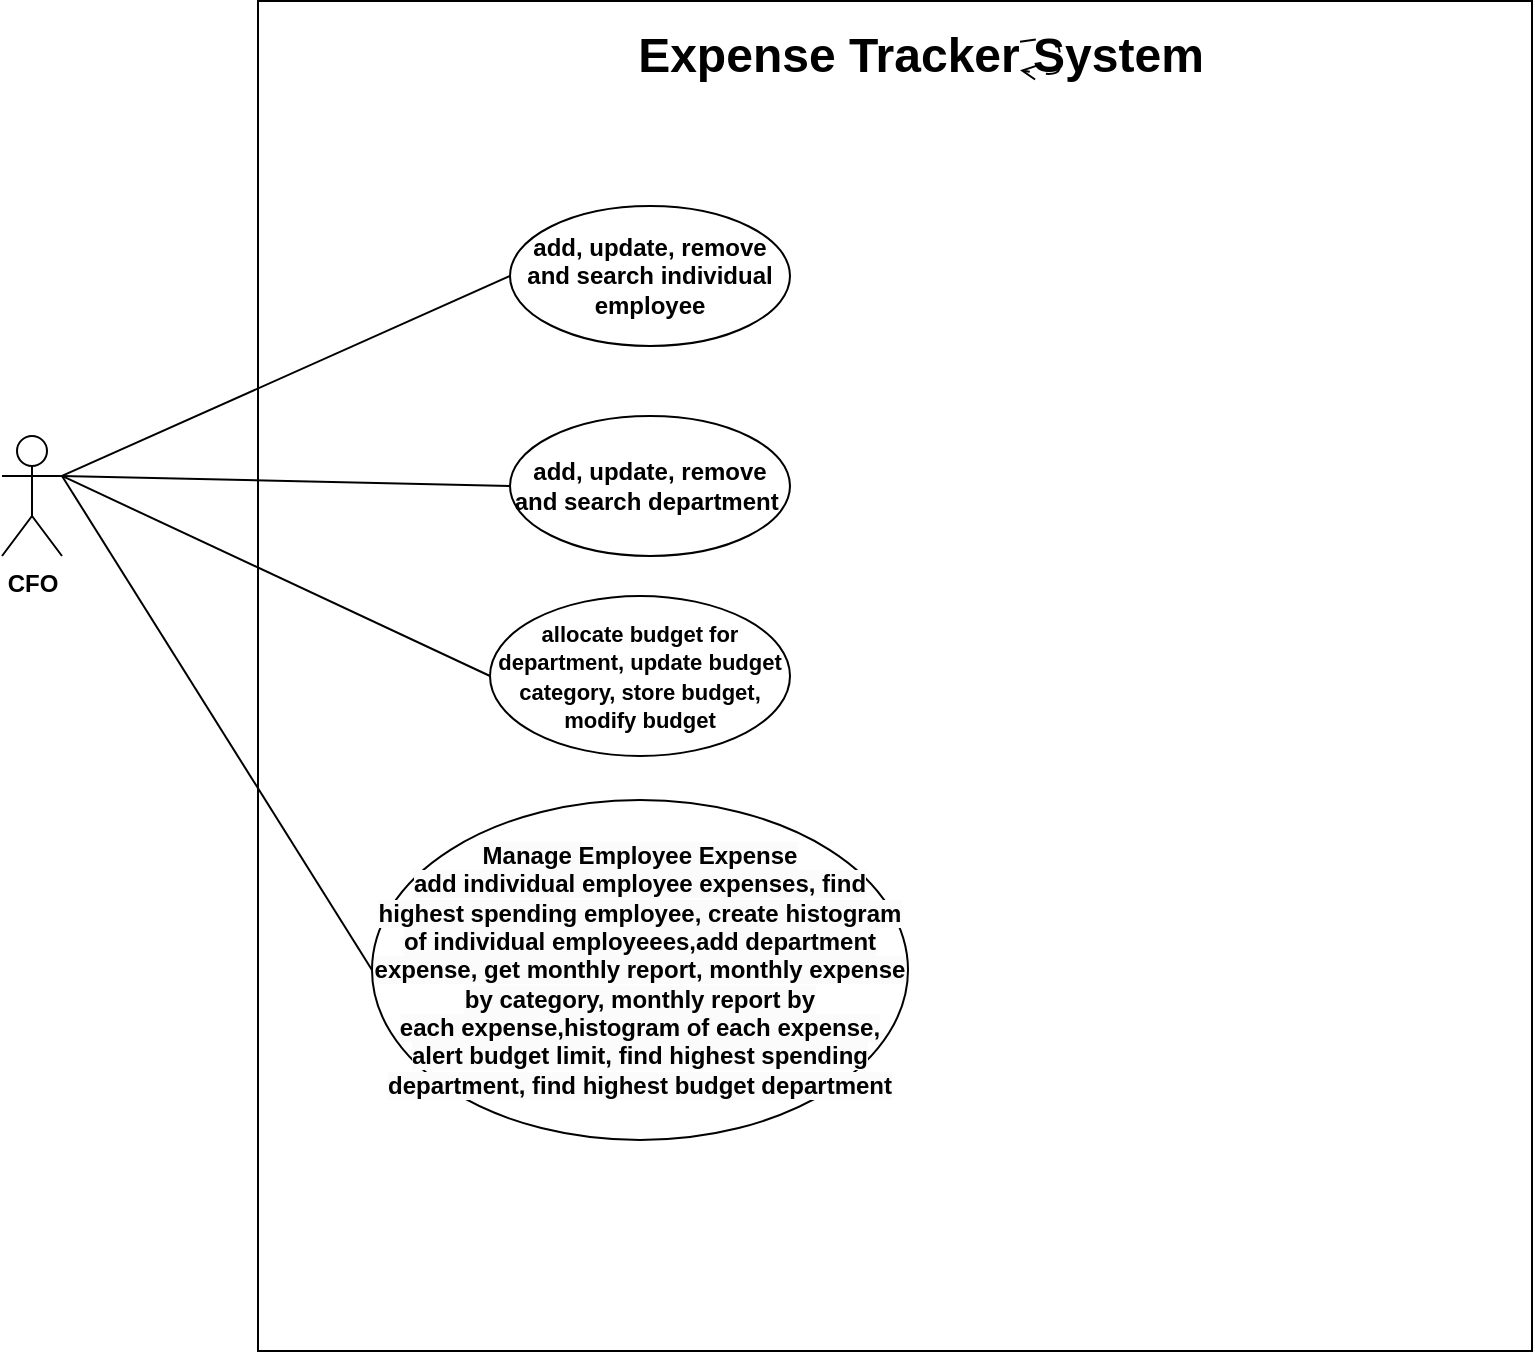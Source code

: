 <mxfile>
    <diagram id="L-autRN_uENwIV8cupbO" name="Page-1">
        <mxGraphModel dx="1301" dy="-375" grid="0" gridSize="10" guides="1" tooltips="1" connect="1" arrows="1" fold="1" page="1" pageScale="1" pageWidth="1100" pageHeight="850" math="0" shadow="0">
            <root>
                <mxCell id="0"/>
                <mxCell id="1" parent="0"/>
                <mxCell id="202" value="" style="html=1;" parent="1" vertex="1">
                    <mxGeometry x="938" y="1102.5" width="637" height="675" as="geometry"/>
                </mxCell>
                <mxCell id="204" value="&lt;b&gt;CFO&lt;/b&gt;" style="shape=umlActor;verticalLabelPosition=bottom;verticalAlign=top;html=1;" parent="1" vertex="1">
                    <mxGeometry x="810" y="1320" width="30" height="60" as="geometry"/>
                </mxCell>
                <mxCell id="207" value="&lt;b&gt;add, update, remove and search individual employee&lt;/b&gt;" style="ellipse;whiteSpace=wrap;html=1;" parent="1" vertex="1">
                    <mxGeometry x="1064" y="1205" width="140" height="70" as="geometry"/>
                </mxCell>
                <mxCell id="208" value="&lt;b&gt;add, update, remove and search department&amp;nbsp;&lt;/b&gt;" style="ellipse;whiteSpace=wrap;html=1;" parent="1" vertex="1">
                    <mxGeometry x="1064" y="1310" width="140" height="70" as="geometry"/>
                </mxCell>
                <mxCell id="210" value="&lt;b style=&quot;&quot;&gt;&lt;font style=&quot;font-size: 11px;&quot;&gt;allocate budget for department, update budget category, store budget, modify budget&lt;/font&gt;&lt;/b&gt;" style="ellipse;whiteSpace=wrap;html=1;" parent="1" vertex="1">
                    <mxGeometry x="1054" y="1400" width="150" height="80" as="geometry"/>
                </mxCell>
                <mxCell id="215" value="&lt;b style=&quot;border-color: var(--border-color); color: rgb(0, 0, 0); font-family: Helvetica; font-style: normal; font-variant-ligatures: normal; font-variant-caps: normal; letter-spacing: normal; orphans: 2; text-align: center; text-indent: 0px; text-transform: none; widows: 2; word-spacing: 0px; -webkit-text-stroke-width: 0px; text-decoration-thickness: initial; text-decoration-style: initial; text-decoration-color: initial; background-color: rgb(251, 251, 251);&quot;&gt;&lt;font style=&quot;border-color: var(--border-color);&quot;&gt;&lt;b style=&quot;border-color: var(--border-color);&quot;&gt;&lt;font style=&quot;border-color: var(--border-color); font-size: 12px;&quot;&gt;&lt;span style=&quot;border-color: var(--border-color);&quot;&gt;Manage Employee Expense&lt;/span&gt;&lt;br style=&quot;border-color: var(--border-color);&quot;&gt;&lt;font style=&quot;border-color: var(--border-color);&quot;&gt;&lt;font style=&quot;border-color: var(--border-color);&quot;&gt;&lt;b style=&quot;border-color: var(--border-color);&quot;&gt;&lt;font style=&quot;border-color: var(--border-color);&quot;&gt;add individual employee expenses, find highest spending employee, create histogram of individual employeees,&lt;/font&gt;&lt;/b&gt;&lt;b style=&quot;border-color: var(--border-color);&quot;&gt;&lt;font style=&quot;border-color: var(--border-color);&quot;&gt;add department expense, get monthly report, monthly expense by category, monthly report by each&lt;/font&gt;&lt;font style=&quot;border-color: var(--border-color);&quot;&gt;&amp;nbsp;&lt;/font&gt;&lt;font style=&quot;border-color: var(--border-color);&quot;&gt;expense,&lt;/font&gt;&lt;/b&gt;&lt;/font&gt;&lt;b style=&quot;border-color: var(--border-color);&quot;&gt;histogram of each expense, alert budget limit, find highest spending department, find highest budget department&lt;/b&gt;&lt;/font&gt;&lt;/font&gt;&lt;/b&gt;&lt;br&gt;&lt;/font&gt;&lt;/b&gt;" style="ellipse;whiteSpace=wrap;html=1;" parent="1" vertex="1">
                    <mxGeometry x="995" y="1502" width="268" height="170" as="geometry"/>
                </mxCell>
                <mxCell id="224" value="Expense Tracker System" style="text;strokeColor=none;fillColor=none;html=1;fontSize=24;fontStyle=1;verticalAlign=middle;align=center;" parent="1" vertex="1">
                    <mxGeometry x="1219" y="1110" width="100" height="40" as="geometry"/>
                </mxCell>
                <mxCell id="225" value="" style="endArrow=none;html=1;exitX=1;exitY=0.333;exitDx=0;exitDy=0;exitPerimeter=0;entryX=0;entryY=0.5;entryDx=0;entryDy=0;" parent="1" source="204" target="207" edge="1">
                    <mxGeometry width="50" height="50" relative="1" as="geometry">
                        <mxPoint x="860" y="1290" as="sourcePoint"/>
                        <mxPoint x="992.414" y="1452.931" as="targetPoint"/>
                    </mxGeometry>
                </mxCell>
                <mxCell id="226" value="" style="endArrow=none;html=1;entryX=0;entryY=0.5;entryDx=0;entryDy=0;exitX=1;exitY=0.333;exitDx=0;exitDy=0;exitPerimeter=0;" parent="1" source="204" target="208" edge="1">
                    <mxGeometry width="50" height="50" relative="1" as="geometry">
                        <mxPoint x="840" y="1400" as="sourcePoint"/>
                        <mxPoint x="1061.0" y="1305" as="targetPoint"/>
                    </mxGeometry>
                </mxCell>
                <mxCell id="227" value="" style="endArrow=none;html=1;exitX=1;exitY=0.333;exitDx=0;exitDy=0;exitPerimeter=0;entryX=0;entryY=0.5;entryDx=0;entryDy=0;" parent="1" source="204" target="210" edge="1">
                    <mxGeometry width="50" height="50" relative="1" as="geometry">
                        <mxPoint x="860" y="1415" as="sourcePoint"/>
                        <mxPoint x="1071.0" y="1315" as="targetPoint"/>
                    </mxGeometry>
                </mxCell>
                <mxCell id="228" value="" style="endArrow=none;html=1;exitX=1;exitY=0.333;exitDx=0;exitDy=0;exitPerimeter=0;entryX=0;entryY=0.5;entryDx=0;entryDy=0;" parent="1" source="204" target="215" edge="1">
                    <mxGeometry width="50" height="50" relative="1" as="geometry">
                        <mxPoint x="870" y="1425" as="sourcePoint"/>
                        <mxPoint x="1081.0" y="1325" as="targetPoint"/>
                    </mxGeometry>
                </mxCell>
                <mxCell id="241" style="edgeStyle=none;html=1;dashed=1;dashPattern=8 8;endArrow=open;endFill=0;" parent="1" source="224" target="224" edge="1">
                    <mxGeometry relative="1" as="geometry"/>
                </mxCell>
            </root>
        </mxGraphModel>
    </diagram>
</mxfile>